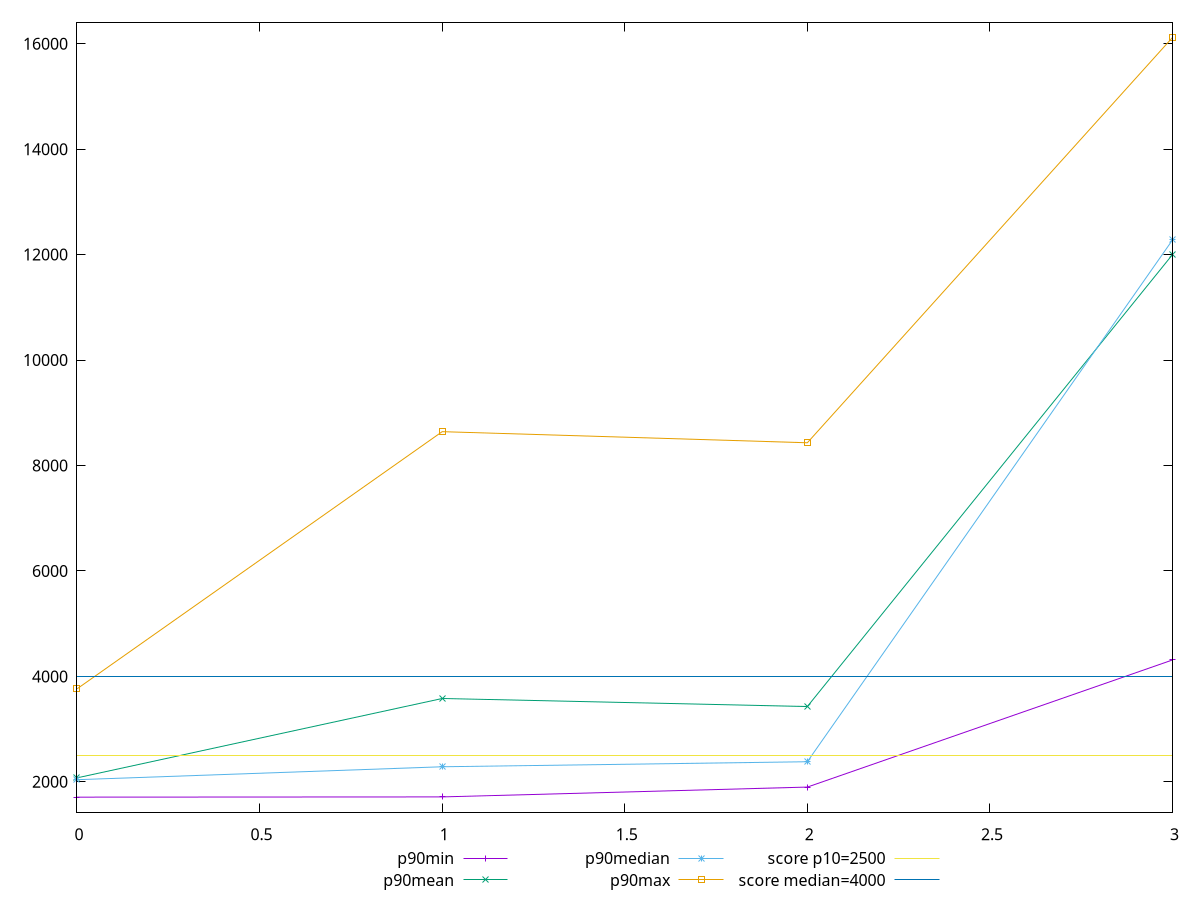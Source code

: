 reset

$p90Min <<EOF
0 1709.655
1 1714.122
2 1900.721
3 4311.7965
EOF

$p90Mean <<EOF
0 2075.6675585106377
1 3580.8941595744686
2 3428.0346236559135
3 12000.612585106379
EOF

$p90Median <<EOF
0 2041.0007500000002
1 2285.91075
2 2381.388
3 12277.65725
EOF

$p90Max <<EOF
0 3763.5649999999996
1 8641.79
2 8430.99
3 16117.970000000003
EOF

set key outside below
set xrange [0:3]
set yrange [1421.4886999999999:16406.136300000002]
set trange [1421.4886999999999:16406.136300000002]
set terminal svg size 640, 560 enhanced background rgb 'white'
set output "reports/report_00027_2021-02-24T12-40-31.850Z/largest-contentful-paint/progression/value.svg"

plot $p90Min title "p90min" with linespoints, \
     $p90Mean title "p90mean" with linespoints, \
     $p90Median title "p90median" with linespoints, \
     $p90Max title "p90max" with linespoints, \
     2500 title "score p10=2500", \
     4000 title "score median=4000"

reset
